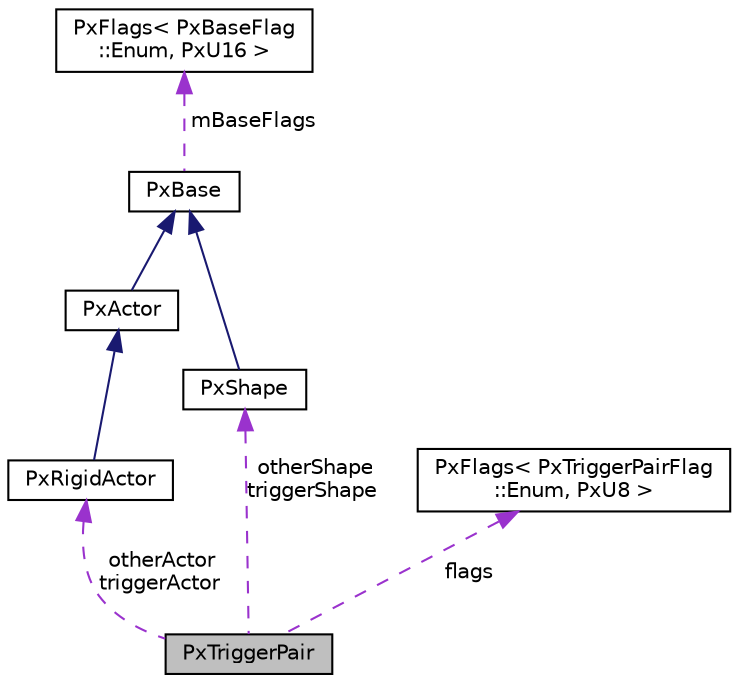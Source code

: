 digraph "PxTriggerPair"
{
  edge [fontname="Helvetica",fontsize="10",labelfontname="Helvetica",labelfontsize="10"];
  node [fontname="Helvetica",fontsize="10",shape=record];
  Node1 [label="PxTriggerPair",height=0.2,width=0.4,color="black", fillcolor="grey75", style="filled", fontcolor="black"];
  Node2 -> Node1 [dir="back",color="darkorchid3",fontsize="10",style="dashed",label=" otherActor\ntriggerActor" ,fontname="Helvetica"];
  Node2 [label="PxRigidActor",height=0.2,width=0.4,color="black", fillcolor="white", style="filled",URL="$classPxRigidActor.html",tooltip="PxRigidActor represents a base class shared between dynamic and static rigid bodies in the physics SD..."];
  Node3 -> Node2 [dir="back",color="midnightblue",fontsize="10",style="solid",fontname="Helvetica"];
  Node3 [label="PxActor",height=0.2,width=0.4,color="black", fillcolor="white", style="filled",URL="$classPxActor.html",tooltip="PxActor is the base class for the main simulation objects in the physics SDK. "];
  Node4 -> Node3 [dir="back",color="midnightblue",fontsize="10",style="solid",fontname="Helvetica"];
  Node4 [label="PxBase",height=0.2,width=0.4,color="black", fillcolor="white", style="filled",URL="$classPxBase.html",tooltip="Base class for objects that can be members of a PxCollection. "];
  Node5 -> Node4 [dir="back",color="darkorchid3",fontsize="10",style="dashed",label=" mBaseFlags" ,fontname="Helvetica"];
  Node5 [label="PxFlags\< PxBaseFlag\l::Enum, PxU16 \>",height=0.2,width=0.4,color="black", fillcolor="white", style="filled",URL="$classPxFlags.html"];
  Node6 -> Node1 [dir="back",color="darkorchid3",fontsize="10",style="dashed",label=" flags" ,fontname="Helvetica"];
  Node6 [label="PxFlags\< PxTriggerPairFlag\l::Enum, PxU8 \>",height=0.2,width=0.4,color="black", fillcolor="white", style="filled",URL="$classPxFlags.html"];
  Node7 -> Node1 [dir="back",color="darkorchid3",fontsize="10",style="dashed",label=" otherShape\ntriggerShape" ,fontname="Helvetica"];
  Node7 [label="PxShape",height=0.2,width=0.4,color="black", fillcolor="white", style="filled",URL="$classPxShape.html",tooltip="Abstract class for collision shapes. "];
  Node4 -> Node7 [dir="back",color="midnightblue",fontsize="10",style="solid",fontname="Helvetica"];
}
